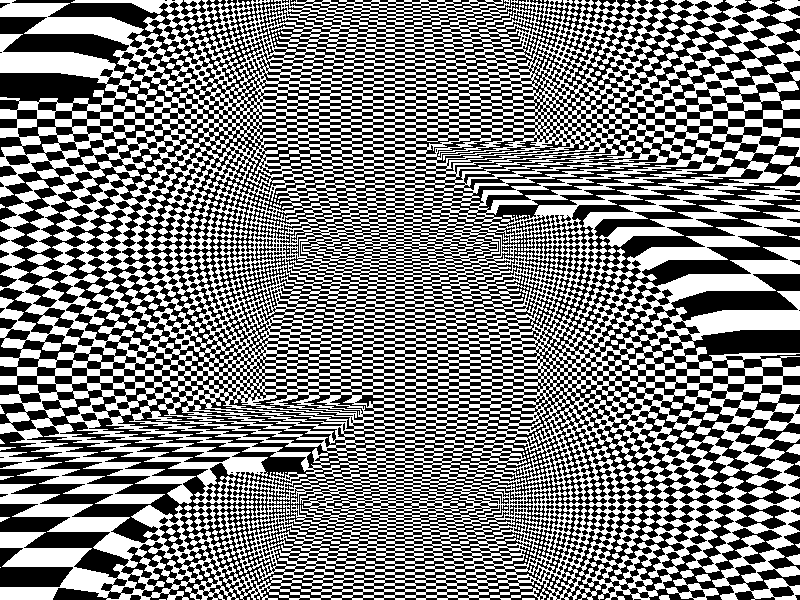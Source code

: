 #include "colors.inc"

// Unit is one block size

// Width of the room (left-right axis of the lithography)
#declare widthRoom = 25.0;
// Length of the room (top-bottom axis of the lithography)
#declare lengthRoom = 102.0;

// Scale of the blocks
#declare scaleBlock = <1.0, 0.5, 0.5>;

// Texture of the blocks
#declare texBlock = texture {
  pigment { checker color rgb 0, color rgb 1 }
  translate 0.5*x
  scale scaleBlock
}

// Camera definition
#declare posCamera = <0.0, 0.0, 0.0>;
#declare lookAt = <0.0, 0.25 * lengthRoom, -0.5 * lengthRoom>;
camera {
  cylinder 2
  angle 210
  location posCamera
  look_at lookAt
  right x * 2.9
  up y
}

// Light source
light_source {
  posCamera
  color rgb 1.0
}

// Walls
#declare Walls = intersection {
  difference {
    box { 
      -0.5, 0.5
      scale scaleBlock
      scale <widthRoom, lengthRoom, lengthRoom>
      scale 1.1
    }
    box {
      -0.5, 0.5
      scale scaleBlock
      scale <widthRoom, lengthRoom, lengthRoom>
    }
  }
  box {
    <-0.5, 0.0, 0.0>, 0.5
    scale scaleBlock
    scale <widthRoom, lengthRoom, lengthRoom>
  }
}

// Platform
#declare Platform = difference {
  #declare widthPlatform = 10.0;
  #declare lengthPlatform = 50.0;
  #declare heightPlatform = 43.0;
  box {
    <-0.5 * widthRoom, 0.5 * lengthRoom, -0.5 * lengthRoom + heightPlatform>
    <-0.5 * widthRoom + widthPlatform, 0.5 * lengthRoom - lengthPlatform, -0.5 * lengthRoom + heightPlatform + 1.0>
    scale scaleBlock
  }
  box {
    <-0.5 * widthRoom + widthPlatform - 2, 0.5 * lengthRoom - lengthPlatform + 11, -0.5 * lengthRoom + heightPlatform - 0.1>
    <-0.5 * widthRoom + widthPlatform + 1, 0.5 * lengthRoom - lengthPlatform - 1, -0.5 * lengthRoom + heightPlatform + 1.1>
    scale scaleBlock
  }
}

// House of stairs
#declare HouseOfStairs = union {
  #declare iQuarter = 0;
  #while (iQuarter < 4)
    union {
      object { Walls }
      object { Platform }
      rotate x * 90.0 * iQuarter
      #if (iQuarter = 1 | iQuarter = 3)
        scale <-1.0, 1.0, 1.0>
      #end
    }
    #declare iQuarter = iQuarter + 1;
  #end
  texture {
    texBlock
  } 
}

// Whole scene
object {
  HouseOfStairs
}
